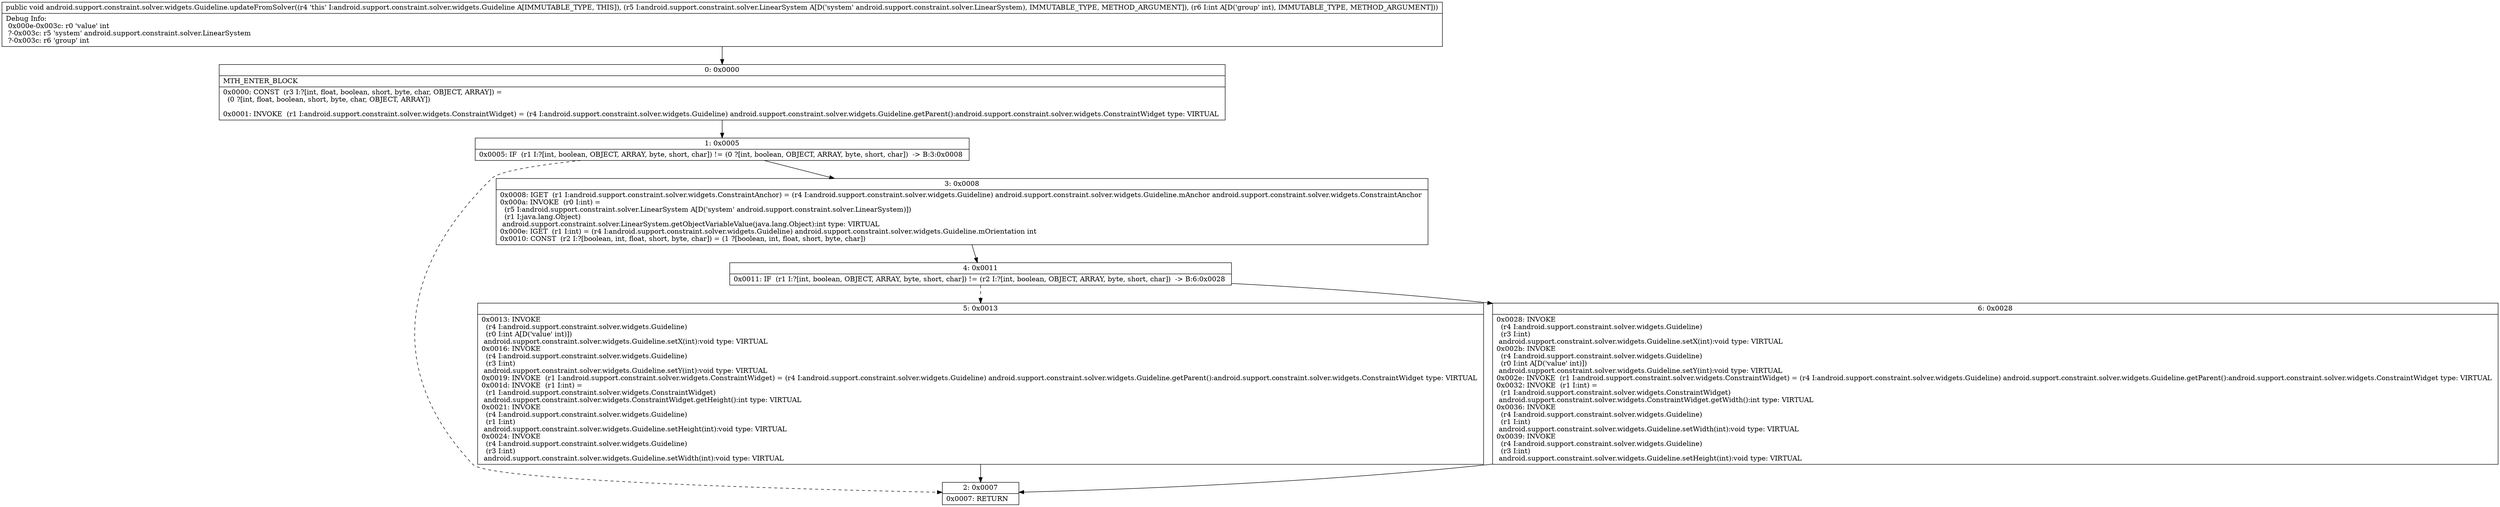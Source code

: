 digraph "CFG forandroid.support.constraint.solver.widgets.Guideline.updateFromSolver(Landroid\/support\/constraint\/solver\/LinearSystem;I)V" {
Node_0 [shape=record,label="{0\:\ 0x0000|MTH_ENTER_BLOCK\l|0x0000: CONST  (r3 I:?[int, float, boolean, short, byte, char, OBJECT, ARRAY]) = \l  (0 ?[int, float, boolean, short, byte, char, OBJECT, ARRAY])\l \l0x0001: INVOKE  (r1 I:android.support.constraint.solver.widgets.ConstraintWidget) = (r4 I:android.support.constraint.solver.widgets.Guideline) android.support.constraint.solver.widgets.Guideline.getParent():android.support.constraint.solver.widgets.ConstraintWidget type: VIRTUAL \l}"];
Node_1 [shape=record,label="{1\:\ 0x0005|0x0005: IF  (r1 I:?[int, boolean, OBJECT, ARRAY, byte, short, char]) != (0 ?[int, boolean, OBJECT, ARRAY, byte, short, char])  \-\> B:3:0x0008 \l}"];
Node_2 [shape=record,label="{2\:\ 0x0007|0x0007: RETURN   \l}"];
Node_3 [shape=record,label="{3\:\ 0x0008|0x0008: IGET  (r1 I:android.support.constraint.solver.widgets.ConstraintAnchor) = (r4 I:android.support.constraint.solver.widgets.Guideline) android.support.constraint.solver.widgets.Guideline.mAnchor android.support.constraint.solver.widgets.ConstraintAnchor \l0x000a: INVOKE  (r0 I:int) = \l  (r5 I:android.support.constraint.solver.LinearSystem A[D('system' android.support.constraint.solver.LinearSystem)])\l  (r1 I:java.lang.Object)\l android.support.constraint.solver.LinearSystem.getObjectVariableValue(java.lang.Object):int type: VIRTUAL \l0x000e: IGET  (r1 I:int) = (r4 I:android.support.constraint.solver.widgets.Guideline) android.support.constraint.solver.widgets.Guideline.mOrientation int \l0x0010: CONST  (r2 I:?[boolean, int, float, short, byte, char]) = (1 ?[boolean, int, float, short, byte, char]) \l}"];
Node_4 [shape=record,label="{4\:\ 0x0011|0x0011: IF  (r1 I:?[int, boolean, OBJECT, ARRAY, byte, short, char]) != (r2 I:?[int, boolean, OBJECT, ARRAY, byte, short, char])  \-\> B:6:0x0028 \l}"];
Node_5 [shape=record,label="{5\:\ 0x0013|0x0013: INVOKE  \l  (r4 I:android.support.constraint.solver.widgets.Guideline)\l  (r0 I:int A[D('value' int)])\l android.support.constraint.solver.widgets.Guideline.setX(int):void type: VIRTUAL \l0x0016: INVOKE  \l  (r4 I:android.support.constraint.solver.widgets.Guideline)\l  (r3 I:int)\l android.support.constraint.solver.widgets.Guideline.setY(int):void type: VIRTUAL \l0x0019: INVOKE  (r1 I:android.support.constraint.solver.widgets.ConstraintWidget) = (r4 I:android.support.constraint.solver.widgets.Guideline) android.support.constraint.solver.widgets.Guideline.getParent():android.support.constraint.solver.widgets.ConstraintWidget type: VIRTUAL \l0x001d: INVOKE  (r1 I:int) = \l  (r1 I:android.support.constraint.solver.widgets.ConstraintWidget)\l android.support.constraint.solver.widgets.ConstraintWidget.getHeight():int type: VIRTUAL \l0x0021: INVOKE  \l  (r4 I:android.support.constraint.solver.widgets.Guideline)\l  (r1 I:int)\l android.support.constraint.solver.widgets.Guideline.setHeight(int):void type: VIRTUAL \l0x0024: INVOKE  \l  (r4 I:android.support.constraint.solver.widgets.Guideline)\l  (r3 I:int)\l android.support.constraint.solver.widgets.Guideline.setWidth(int):void type: VIRTUAL \l}"];
Node_6 [shape=record,label="{6\:\ 0x0028|0x0028: INVOKE  \l  (r4 I:android.support.constraint.solver.widgets.Guideline)\l  (r3 I:int)\l android.support.constraint.solver.widgets.Guideline.setX(int):void type: VIRTUAL \l0x002b: INVOKE  \l  (r4 I:android.support.constraint.solver.widgets.Guideline)\l  (r0 I:int A[D('value' int)])\l android.support.constraint.solver.widgets.Guideline.setY(int):void type: VIRTUAL \l0x002e: INVOKE  (r1 I:android.support.constraint.solver.widgets.ConstraintWidget) = (r4 I:android.support.constraint.solver.widgets.Guideline) android.support.constraint.solver.widgets.Guideline.getParent():android.support.constraint.solver.widgets.ConstraintWidget type: VIRTUAL \l0x0032: INVOKE  (r1 I:int) = \l  (r1 I:android.support.constraint.solver.widgets.ConstraintWidget)\l android.support.constraint.solver.widgets.ConstraintWidget.getWidth():int type: VIRTUAL \l0x0036: INVOKE  \l  (r4 I:android.support.constraint.solver.widgets.Guideline)\l  (r1 I:int)\l android.support.constraint.solver.widgets.Guideline.setWidth(int):void type: VIRTUAL \l0x0039: INVOKE  \l  (r4 I:android.support.constraint.solver.widgets.Guideline)\l  (r3 I:int)\l android.support.constraint.solver.widgets.Guideline.setHeight(int):void type: VIRTUAL \l}"];
MethodNode[shape=record,label="{public void android.support.constraint.solver.widgets.Guideline.updateFromSolver((r4 'this' I:android.support.constraint.solver.widgets.Guideline A[IMMUTABLE_TYPE, THIS]), (r5 I:android.support.constraint.solver.LinearSystem A[D('system' android.support.constraint.solver.LinearSystem), IMMUTABLE_TYPE, METHOD_ARGUMENT]), (r6 I:int A[D('group' int), IMMUTABLE_TYPE, METHOD_ARGUMENT]))  | Debug Info:\l  0x000e\-0x003c: r0 'value' int\l  ?\-0x003c: r5 'system' android.support.constraint.solver.LinearSystem\l  ?\-0x003c: r6 'group' int\l}"];
MethodNode -> Node_0;
Node_0 -> Node_1;
Node_1 -> Node_2[style=dashed];
Node_1 -> Node_3;
Node_3 -> Node_4;
Node_4 -> Node_5[style=dashed];
Node_4 -> Node_6;
Node_5 -> Node_2;
Node_6 -> Node_2;
}

